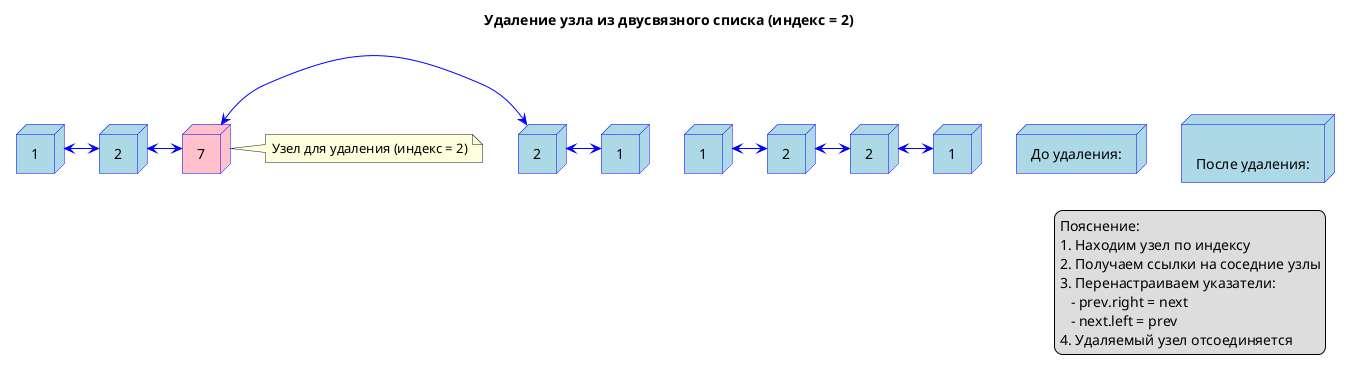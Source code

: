 @startuml
title Удаление узла из двусвязного списка (индекс = 2)

' Стиль для узлов
skinparam node {
    BackgroundColor LightBlue
    BorderColor Blue
    FontSize 14
}

' Стиль для стрелок
skinparam arrow {
    Color Blue
    FontSize 12
}

' До удаления
node "До удаления:" as before
node "1" as n1
node "2" as n2
node "7" as n3 #Pink
node "2" as n4
node "1" as n5

n1 <-right-> n2
n2 <-right-> n3
n3 <-right-> n4
n4 <-right-> n5

' После удаления
node "\nПосле удаления:" as after
node "1" as m1
node "2" as m2
node "2" as m4
node "1" as m5

m1 <-right-> m2
m2 <-right-> m4
m4 <-right-> m5

note right of n3
  Узел для удаления (индекс = 2)
end note

legend right
  Пояснение:
  1. Находим узел по индексу
  2. Получаем ссылки на соседние узлы
  3. Перенастраиваем указатели:
     - prev.right = next
     - next.left = prev
  4. Удаляемый узел отсоединяется
end legend
@enduml
